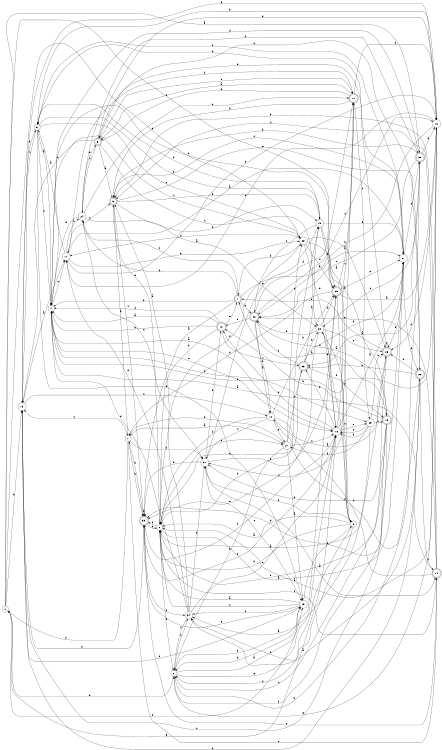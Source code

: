 digraph n29_10 {
__start0 [label="" shape="none"];

rankdir=LR;
size="8,5";

s0 [style="filled", color="black", fillcolor="white" shape="circle", label="0"];
s1 [style="rounded,filled", color="black", fillcolor="white" shape="doublecircle", label="1"];
s2 [style="filled", color="black", fillcolor="white" shape="circle", label="2"];
s3 [style="rounded,filled", color="black", fillcolor="white" shape="doublecircle", label="3"];
s4 [style="filled", color="black", fillcolor="white" shape="circle", label="4"];
s5 [style="filled", color="black", fillcolor="white" shape="circle", label="5"];
s6 [style="filled", color="black", fillcolor="white" shape="circle", label="6"];
s7 [style="filled", color="black", fillcolor="white" shape="circle", label="7"];
s8 [style="filled", color="black", fillcolor="white" shape="circle", label="8"];
s9 [style="rounded,filled", color="black", fillcolor="white" shape="doublecircle", label="9"];
s10 [style="filled", color="black", fillcolor="white" shape="circle", label="10"];
s11 [style="filled", color="black", fillcolor="white" shape="circle", label="11"];
s12 [style="rounded,filled", color="black", fillcolor="white" shape="doublecircle", label="12"];
s13 [style="filled", color="black", fillcolor="white" shape="circle", label="13"];
s14 [style="rounded,filled", color="black", fillcolor="white" shape="doublecircle", label="14"];
s15 [style="rounded,filled", color="black", fillcolor="white" shape="doublecircle", label="15"];
s16 [style="filled", color="black", fillcolor="white" shape="circle", label="16"];
s17 [style="rounded,filled", color="black", fillcolor="white" shape="doublecircle", label="17"];
s18 [style="filled", color="black", fillcolor="white" shape="circle", label="18"];
s19 [style="filled", color="black", fillcolor="white" shape="circle", label="19"];
s20 [style="filled", color="black", fillcolor="white" shape="circle", label="20"];
s21 [style="filled", color="black", fillcolor="white" shape="circle", label="21"];
s22 [style="rounded,filled", color="black", fillcolor="white" shape="doublecircle", label="22"];
s23 [style="filled", color="black", fillcolor="white" shape="circle", label="23"];
s24 [style="filled", color="black", fillcolor="white" shape="circle", label="24"];
s25 [style="rounded,filled", color="black", fillcolor="white" shape="doublecircle", label="25"];
s26 [style="rounded,filled", color="black", fillcolor="white" shape="doublecircle", label="26"];
s27 [style="filled", color="black", fillcolor="white" shape="circle", label="27"];
s28 [style="rounded,filled", color="black", fillcolor="white" shape="doublecircle", label="28"];
s29 [style="filled", color="black", fillcolor="white" shape="circle", label="29"];
s30 [style="rounded,filled", color="black", fillcolor="white" shape="doublecircle", label="30"];
s31 [style="filled", color="black", fillcolor="white" shape="circle", label="31"];
s32 [style="filled", color="black", fillcolor="white" shape="circle", label="32"];
s33 [style="rounded,filled", color="black", fillcolor="white" shape="doublecircle", label="33"];
s34 [style="filled", color="black", fillcolor="white" shape="circle", label="34"];
s35 [style="rounded,filled", color="black", fillcolor="white" shape="doublecircle", label="35"];
s0 -> s30 [label="a"];
s0 -> s13 [label="b"];
s0 -> s25 [label="c"];
s0 -> s23 [label="d"];
s0 -> s16 [label="e"];
s0 -> s19 [label="f"];
s1 -> s35 [label="a"];
s1 -> s21 [label="b"];
s1 -> s24 [label="c"];
s1 -> s4 [label="d"];
s1 -> s28 [label="e"];
s1 -> s24 [label="f"];
s2 -> s21 [label="a"];
s2 -> s8 [label="b"];
s2 -> s27 [label="c"];
s2 -> s23 [label="d"];
s2 -> s9 [label="e"];
s2 -> s35 [label="f"];
s3 -> s9 [label="a"];
s3 -> s13 [label="b"];
s3 -> s32 [label="c"];
s3 -> s18 [label="d"];
s3 -> s17 [label="e"];
s3 -> s24 [label="f"];
s4 -> s16 [label="a"];
s4 -> s18 [label="b"];
s4 -> s11 [label="c"];
s4 -> s29 [label="d"];
s4 -> s16 [label="e"];
s4 -> s23 [label="f"];
s5 -> s4 [label="a"];
s5 -> s20 [label="b"];
s5 -> s13 [label="c"];
s5 -> s19 [label="d"];
s5 -> s23 [label="e"];
s5 -> s4 [label="f"];
s6 -> s2 [label="a"];
s6 -> s2 [label="b"];
s6 -> s8 [label="c"];
s6 -> s32 [label="d"];
s6 -> s34 [label="e"];
s6 -> s31 [label="f"];
s7 -> s27 [label="a"];
s7 -> s35 [label="b"];
s7 -> s13 [label="c"];
s7 -> s0 [label="d"];
s7 -> s14 [label="e"];
s7 -> s31 [label="f"];
s8 -> s25 [label="a"];
s8 -> s30 [label="b"];
s8 -> s34 [label="c"];
s8 -> s0 [label="d"];
s8 -> s16 [label="e"];
s8 -> s19 [label="f"];
s9 -> s7 [label="a"];
s9 -> s20 [label="b"];
s9 -> s35 [label="c"];
s9 -> s20 [label="d"];
s9 -> s22 [label="e"];
s9 -> s21 [label="f"];
s10 -> s26 [label="a"];
s10 -> s25 [label="b"];
s10 -> s31 [label="c"];
s10 -> s2 [label="d"];
s10 -> s27 [label="e"];
s10 -> s22 [label="f"];
s11 -> s5 [label="a"];
s11 -> s24 [label="b"];
s11 -> s9 [label="c"];
s11 -> s18 [label="d"];
s11 -> s23 [label="e"];
s11 -> s17 [label="f"];
s12 -> s4 [label="a"];
s12 -> s4 [label="b"];
s12 -> s33 [label="c"];
s12 -> s2 [label="d"];
s12 -> s1 [label="e"];
s12 -> s4 [label="f"];
s13 -> s11 [label="a"];
s13 -> s5 [label="b"];
s13 -> s10 [label="c"];
s13 -> s35 [label="d"];
s13 -> s18 [label="e"];
s13 -> s19 [label="f"];
s14 -> s4 [label="a"];
s14 -> s9 [label="b"];
s14 -> s9 [label="c"];
s14 -> s10 [label="d"];
s14 -> s28 [label="e"];
s14 -> s2 [label="f"];
s15 -> s1 [label="a"];
s15 -> s12 [label="b"];
s15 -> s13 [label="c"];
s15 -> s31 [label="d"];
s15 -> s2 [label="e"];
s15 -> s8 [label="f"];
s16 -> s21 [label="a"];
s16 -> s12 [label="b"];
s16 -> s17 [label="c"];
s16 -> s33 [label="d"];
s16 -> s29 [label="e"];
s16 -> s35 [label="f"];
s17 -> s3 [label="a"];
s17 -> s9 [label="b"];
s17 -> s31 [label="c"];
s17 -> s18 [label="d"];
s17 -> s3 [label="e"];
s17 -> s29 [label="f"];
s18 -> s2 [label="a"];
s18 -> s5 [label="b"];
s18 -> s11 [label="c"];
s18 -> s26 [label="d"];
s18 -> s8 [label="e"];
s18 -> s28 [label="f"];
s19 -> s2 [label="a"];
s19 -> s6 [label="b"];
s19 -> s2 [label="c"];
s19 -> s8 [label="d"];
s19 -> s35 [label="e"];
s19 -> s34 [label="f"];
s20 -> s6 [label="a"];
s20 -> s25 [label="b"];
s20 -> s28 [label="c"];
s20 -> s5 [label="d"];
s20 -> s21 [label="e"];
s20 -> s2 [label="f"];
s21 -> s11 [label="a"];
s21 -> s5 [label="b"];
s21 -> s5 [label="c"];
s21 -> s35 [label="d"];
s21 -> s30 [label="e"];
s21 -> s22 [label="f"];
s22 -> s34 [label="a"];
s22 -> s33 [label="b"];
s22 -> s13 [label="c"];
s22 -> s3 [label="d"];
s22 -> s26 [label="e"];
s22 -> s14 [label="f"];
s23 -> s15 [label="a"];
s23 -> s1 [label="b"];
s23 -> s25 [label="c"];
s23 -> s11 [label="d"];
s23 -> s16 [label="e"];
s23 -> s26 [label="f"];
s24 -> s32 [label="a"];
s24 -> s17 [label="b"];
s24 -> s31 [label="c"];
s24 -> s3 [label="d"];
s24 -> s4 [label="e"];
s24 -> s30 [label="f"];
s25 -> s18 [label="a"];
s25 -> s4 [label="b"];
s25 -> s6 [label="c"];
s25 -> s7 [label="d"];
s25 -> s21 [label="e"];
s25 -> s17 [label="f"];
s26 -> s2 [label="a"];
s26 -> s1 [label="b"];
s26 -> s8 [label="c"];
s26 -> s3 [label="d"];
s26 -> s26 [label="e"];
s26 -> s21 [label="f"];
s27 -> s19 [label="a"];
s27 -> s7 [label="b"];
s27 -> s16 [label="c"];
s27 -> s23 [label="d"];
s27 -> s8 [label="e"];
s27 -> s33 [label="f"];
s28 -> s10 [label="a"];
s28 -> s10 [label="b"];
s28 -> s18 [label="c"];
s28 -> s17 [label="d"];
s28 -> s12 [label="e"];
s28 -> s15 [label="f"];
s29 -> s34 [label="a"];
s29 -> s26 [label="b"];
s29 -> s15 [label="c"];
s29 -> s16 [label="d"];
s29 -> s16 [label="e"];
s29 -> s27 [label="f"];
s30 -> s33 [label="a"];
s30 -> s9 [label="b"];
s30 -> s32 [label="c"];
s30 -> s4 [label="d"];
s30 -> s28 [label="e"];
s30 -> s18 [label="f"];
s31 -> s14 [label="a"];
s31 -> s25 [label="b"];
s31 -> s19 [label="c"];
s31 -> s35 [label="d"];
s31 -> s20 [label="e"];
s31 -> s12 [label="f"];
s32 -> s6 [label="a"];
s32 -> s16 [label="b"];
s32 -> s26 [label="c"];
s32 -> s25 [label="d"];
s32 -> s35 [label="e"];
s32 -> s28 [label="f"];
s33 -> s20 [label="a"];
s33 -> s21 [label="b"];
s33 -> s2 [label="c"];
s33 -> s15 [label="d"];
s33 -> s32 [label="e"];
s33 -> s28 [label="f"];
s34 -> s9 [label="a"];
s34 -> s31 [label="b"];
s34 -> s16 [label="c"];
s34 -> s4 [label="d"];
s34 -> s11 [label="e"];
s34 -> s8 [label="f"];
s35 -> s35 [label="a"];
s35 -> s7 [label="b"];
s35 -> s34 [label="c"];
s35 -> s2 [label="d"];
s35 -> s14 [label="e"];
s35 -> s16 [label="f"];

}